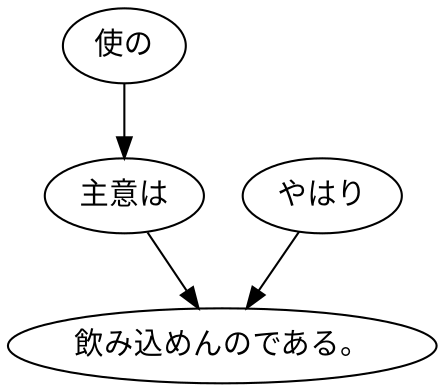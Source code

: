 digraph graph5177 {
	node0 [label="使の"];
	node1 [label="主意は"];
	node2 [label="やはり"];
	node3 [label="飲み込めんのである。"];
	node0 -> node1;
	node1 -> node3;
	node2 -> node3;
}
